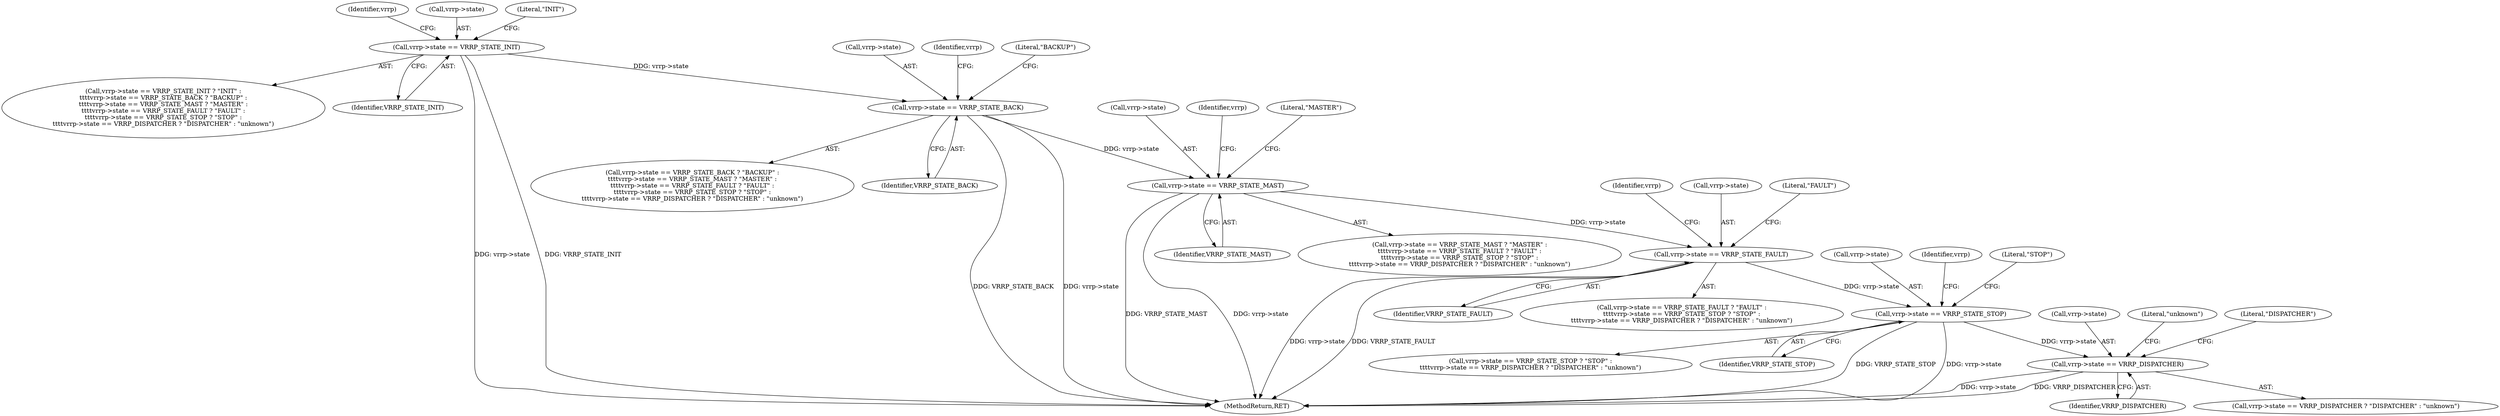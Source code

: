 digraph "0_keepalived_04f2d32871bb3b11d7dc024039952f2fe2750306_7@pointer" {
"1000191" [label="(Call,vrrp->state == VRRP_STATE_STOP)"];
"1000184" [label="(Call,vrrp->state == VRRP_STATE_FAULT)"];
"1000177" [label="(Call,vrrp->state == VRRP_STATE_MAST)"];
"1000170" [label="(Call,vrrp->state == VRRP_STATE_BACK)"];
"1000163" [label="(Call,vrrp->state == VRRP_STATE_INIT)"];
"1000198" [label="(Call,vrrp->state == VRRP_DISPATCHER)"];
"1000190" [label="(Call,vrrp->state == VRRP_STATE_STOP ? \"STOP\" :\n\t\t\t\tvrrp->state == VRRP_DISPATCHER ? \"DISPATCHER\" : \"unknown\")"];
"1000188" [label="(Identifier,VRRP_STATE_FAULT)"];
"1000170" [label="(Call,vrrp->state == VRRP_STATE_BACK)"];
"1000192" [label="(Call,vrrp->state)"];
"1000174" [label="(Identifier,VRRP_STATE_BACK)"];
"1000183" [label="(Call,vrrp->state == VRRP_STATE_FAULT ? \"FAULT\" :\n\t\t\t\tvrrp->state == VRRP_STATE_STOP ? \"STOP\" :\n\t\t\t\tvrrp->state == VRRP_DISPATCHER ? \"DISPATCHER\" : \"unknown\")"];
"1000193" [label="(Identifier,vrrp)"];
"1000178" [label="(Call,vrrp->state)"];
"1000200" [label="(Identifier,vrrp)"];
"1000199" [label="(Call,vrrp->state)"];
"1000184" [label="(Call,vrrp->state == VRRP_STATE_FAULT)"];
"1000186" [label="(Identifier,vrrp)"];
"1000207" [label="(MethodReturn,RET)"];
"1000169" [label="(Call,vrrp->state == VRRP_STATE_BACK ? \"BACKUP\" :\n\t\t\t\tvrrp->state == VRRP_STATE_MAST ? \"MASTER\" :\n\t\t\t\tvrrp->state == VRRP_STATE_FAULT ? \"FAULT\" :\n\t\t\t\tvrrp->state == VRRP_STATE_STOP ? \"STOP\" :\n\t\t\t\tvrrp->state == VRRP_DISPATCHER ? \"DISPATCHER\" : \"unknown\")"];
"1000181" [label="(Identifier,VRRP_STATE_MAST)"];
"1000185" [label="(Call,vrrp->state)"];
"1000196" [label="(Literal,\"STOP\")"];
"1000162" [label="(Call,vrrp->state == VRRP_STATE_INIT ? \"INIT\" :\n\t\t\t\tvrrp->state == VRRP_STATE_BACK ? \"BACKUP\" :\n\t\t\t\tvrrp->state == VRRP_STATE_MAST ? \"MASTER\" :\n\t\t\t\tvrrp->state == VRRP_STATE_FAULT ? \"FAULT\" :\n\t\t\t\tvrrp->state == VRRP_STATE_STOP ? \"STOP\" :\n\t\t\t\tvrrp->state == VRRP_DISPATCHER ? \"DISPATCHER\" : \"unknown\")"];
"1000202" [label="(Identifier,VRRP_DISPATCHER)"];
"1000189" [label="(Literal,\"FAULT\")"];
"1000176" [label="(Call,vrrp->state == VRRP_STATE_MAST ? \"MASTER\" :\n\t\t\t\tvrrp->state == VRRP_STATE_FAULT ? \"FAULT\" :\n\t\t\t\tvrrp->state == VRRP_STATE_STOP ? \"STOP\" :\n\t\t\t\tvrrp->state == VRRP_DISPATCHER ? \"DISPATCHER\" : \"unknown\")"];
"1000204" [label="(Literal,\"unknown\")"];
"1000172" [label="(Identifier,vrrp)"];
"1000203" [label="(Literal,\"DISPATCHER\")"];
"1000195" [label="(Identifier,VRRP_STATE_STOP)"];
"1000171" [label="(Call,vrrp->state)"];
"1000164" [label="(Call,vrrp->state)"];
"1000163" [label="(Call,vrrp->state == VRRP_STATE_INIT)"];
"1000182" [label="(Literal,\"MASTER\")"];
"1000198" [label="(Call,vrrp->state == VRRP_DISPATCHER)"];
"1000167" [label="(Identifier,VRRP_STATE_INIT)"];
"1000191" [label="(Call,vrrp->state == VRRP_STATE_STOP)"];
"1000179" [label="(Identifier,vrrp)"];
"1000177" [label="(Call,vrrp->state == VRRP_STATE_MAST)"];
"1000175" [label="(Literal,\"BACKUP\")"];
"1000197" [label="(Call,vrrp->state == VRRP_DISPATCHER ? \"DISPATCHER\" : \"unknown\")"];
"1000168" [label="(Literal,\"INIT\")"];
"1000191" -> "1000190"  [label="AST: "];
"1000191" -> "1000195"  [label="CFG: "];
"1000192" -> "1000191"  [label="AST: "];
"1000195" -> "1000191"  [label="AST: "];
"1000196" -> "1000191"  [label="CFG: "];
"1000200" -> "1000191"  [label="CFG: "];
"1000191" -> "1000207"  [label="DDG: VRRP_STATE_STOP"];
"1000191" -> "1000207"  [label="DDG: vrrp->state"];
"1000184" -> "1000191"  [label="DDG: vrrp->state"];
"1000191" -> "1000198"  [label="DDG: vrrp->state"];
"1000184" -> "1000183"  [label="AST: "];
"1000184" -> "1000188"  [label="CFG: "];
"1000185" -> "1000184"  [label="AST: "];
"1000188" -> "1000184"  [label="AST: "];
"1000189" -> "1000184"  [label="CFG: "];
"1000193" -> "1000184"  [label="CFG: "];
"1000184" -> "1000207"  [label="DDG: vrrp->state"];
"1000184" -> "1000207"  [label="DDG: VRRP_STATE_FAULT"];
"1000177" -> "1000184"  [label="DDG: vrrp->state"];
"1000177" -> "1000176"  [label="AST: "];
"1000177" -> "1000181"  [label="CFG: "];
"1000178" -> "1000177"  [label="AST: "];
"1000181" -> "1000177"  [label="AST: "];
"1000182" -> "1000177"  [label="CFG: "];
"1000186" -> "1000177"  [label="CFG: "];
"1000177" -> "1000207"  [label="DDG: VRRP_STATE_MAST"];
"1000177" -> "1000207"  [label="DDG: vrrp->state"];
"1000170" -> "1000177"  [label="DDG: vrrp->state"];
"1000170" -> "1000169"  [label="AST: "];
"1000170" -> "1000174"  [label="CFG: "];
"1000171" -> "1000170"  [label="AST: "];
"1000174" -> "1000170"  [label="AST: "];
"1000175" -> "1000170"  [label="CFG: "];
"1000179" -> "1000170"  [label="CFG: "];
"1000170" -> "1000207"  [label="DDG: VRRP_STATE_BACK"];
"1000170" -> "1000207"  [label="DDG: vrrp->state"];
"1000163" -> "1000170"  [label="DDG: vrrp->state"];
"1000163" -> "1000162"  [label="AST: "];
"1000163" -> "1000167"  [label="CFG: "];
"1000164" -> "1000163"  [label="AST: "];
"1000167" -> "1000163"  [label="AST: "];
"1000168" -> "1000163"  [label="CFG: "];
"1000172" -> "1000163"  [label="CFG: "];
"1000163" -> "1000207"  [label="DDG: vrrp->state"];
"1000163" -> "1000207"  [label="DDG: VRRP_STATE_INIT"];
"1000198" -> "1000197"  [label="AST: "];
"1000198" -> "1000202"  [label="CFG: "];
"1000199" -> "1000198"  [label="AST: "];
"1000202" -> "1000198"  [label="AST: "];
"1000203" -> "1000198"  [label="CFG: "];
"1000204" -> "1000198"  [label="CFG: "];
"1000198" -> "1000207"  [label="DDG: vrrp->state"];
"1000198" -> "1000207"  [label="DDG: VRRP_DISPATCHER"];
}
